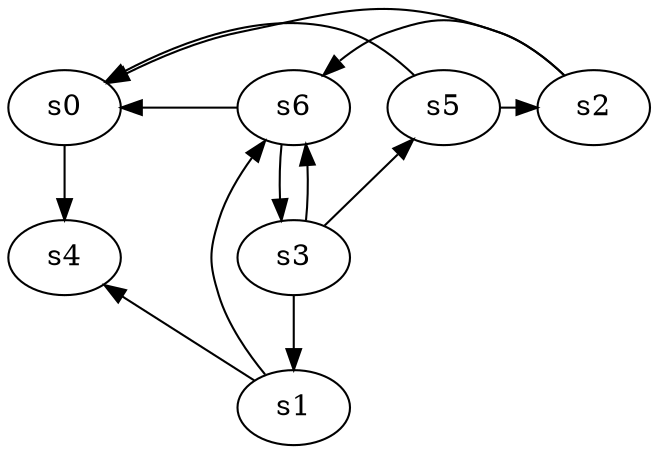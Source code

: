 digraph game_0774_complex_7 {
    s0 [name="s0", player=1];
    s1 [name="s1", player=0];
    s2 [name="s2", player=0, target=1];
    s3 [name="s3", player=0];
    s4 [name="s4", player=0];
    s5 [name="s5", player=0];
    s6 [name="s6", player=0];

    s0 -> s4;
    s1 -> s4 [constraint="time % 3 == 0 && time % 5 == 2"];
    s1 -> s6 [constraint="time == 1 || time == 16"];
    s2 -> s0 [constraint="time % 2 == 0 && time % 4 == 3"];
    s2 -> s6 [constraint="time % 4 == 3 || time % 3 == 1"];
    s3 -> s1;
    s3 -> s5 [constraint="time % 3 == 1"];
    s3 -> s6 [constraint="!(time % 6 == 0)"];
    s5 -> s0 [constraint="time % 2 == 1 || time % 5 == 3"];
    s5 -> s2 [constraint="time % 6 == 5"];
    s6 -> s0 [constraint="time == 0 || time == 3 || time == 10 || time == 19"];
    s6 -> s3;
}
